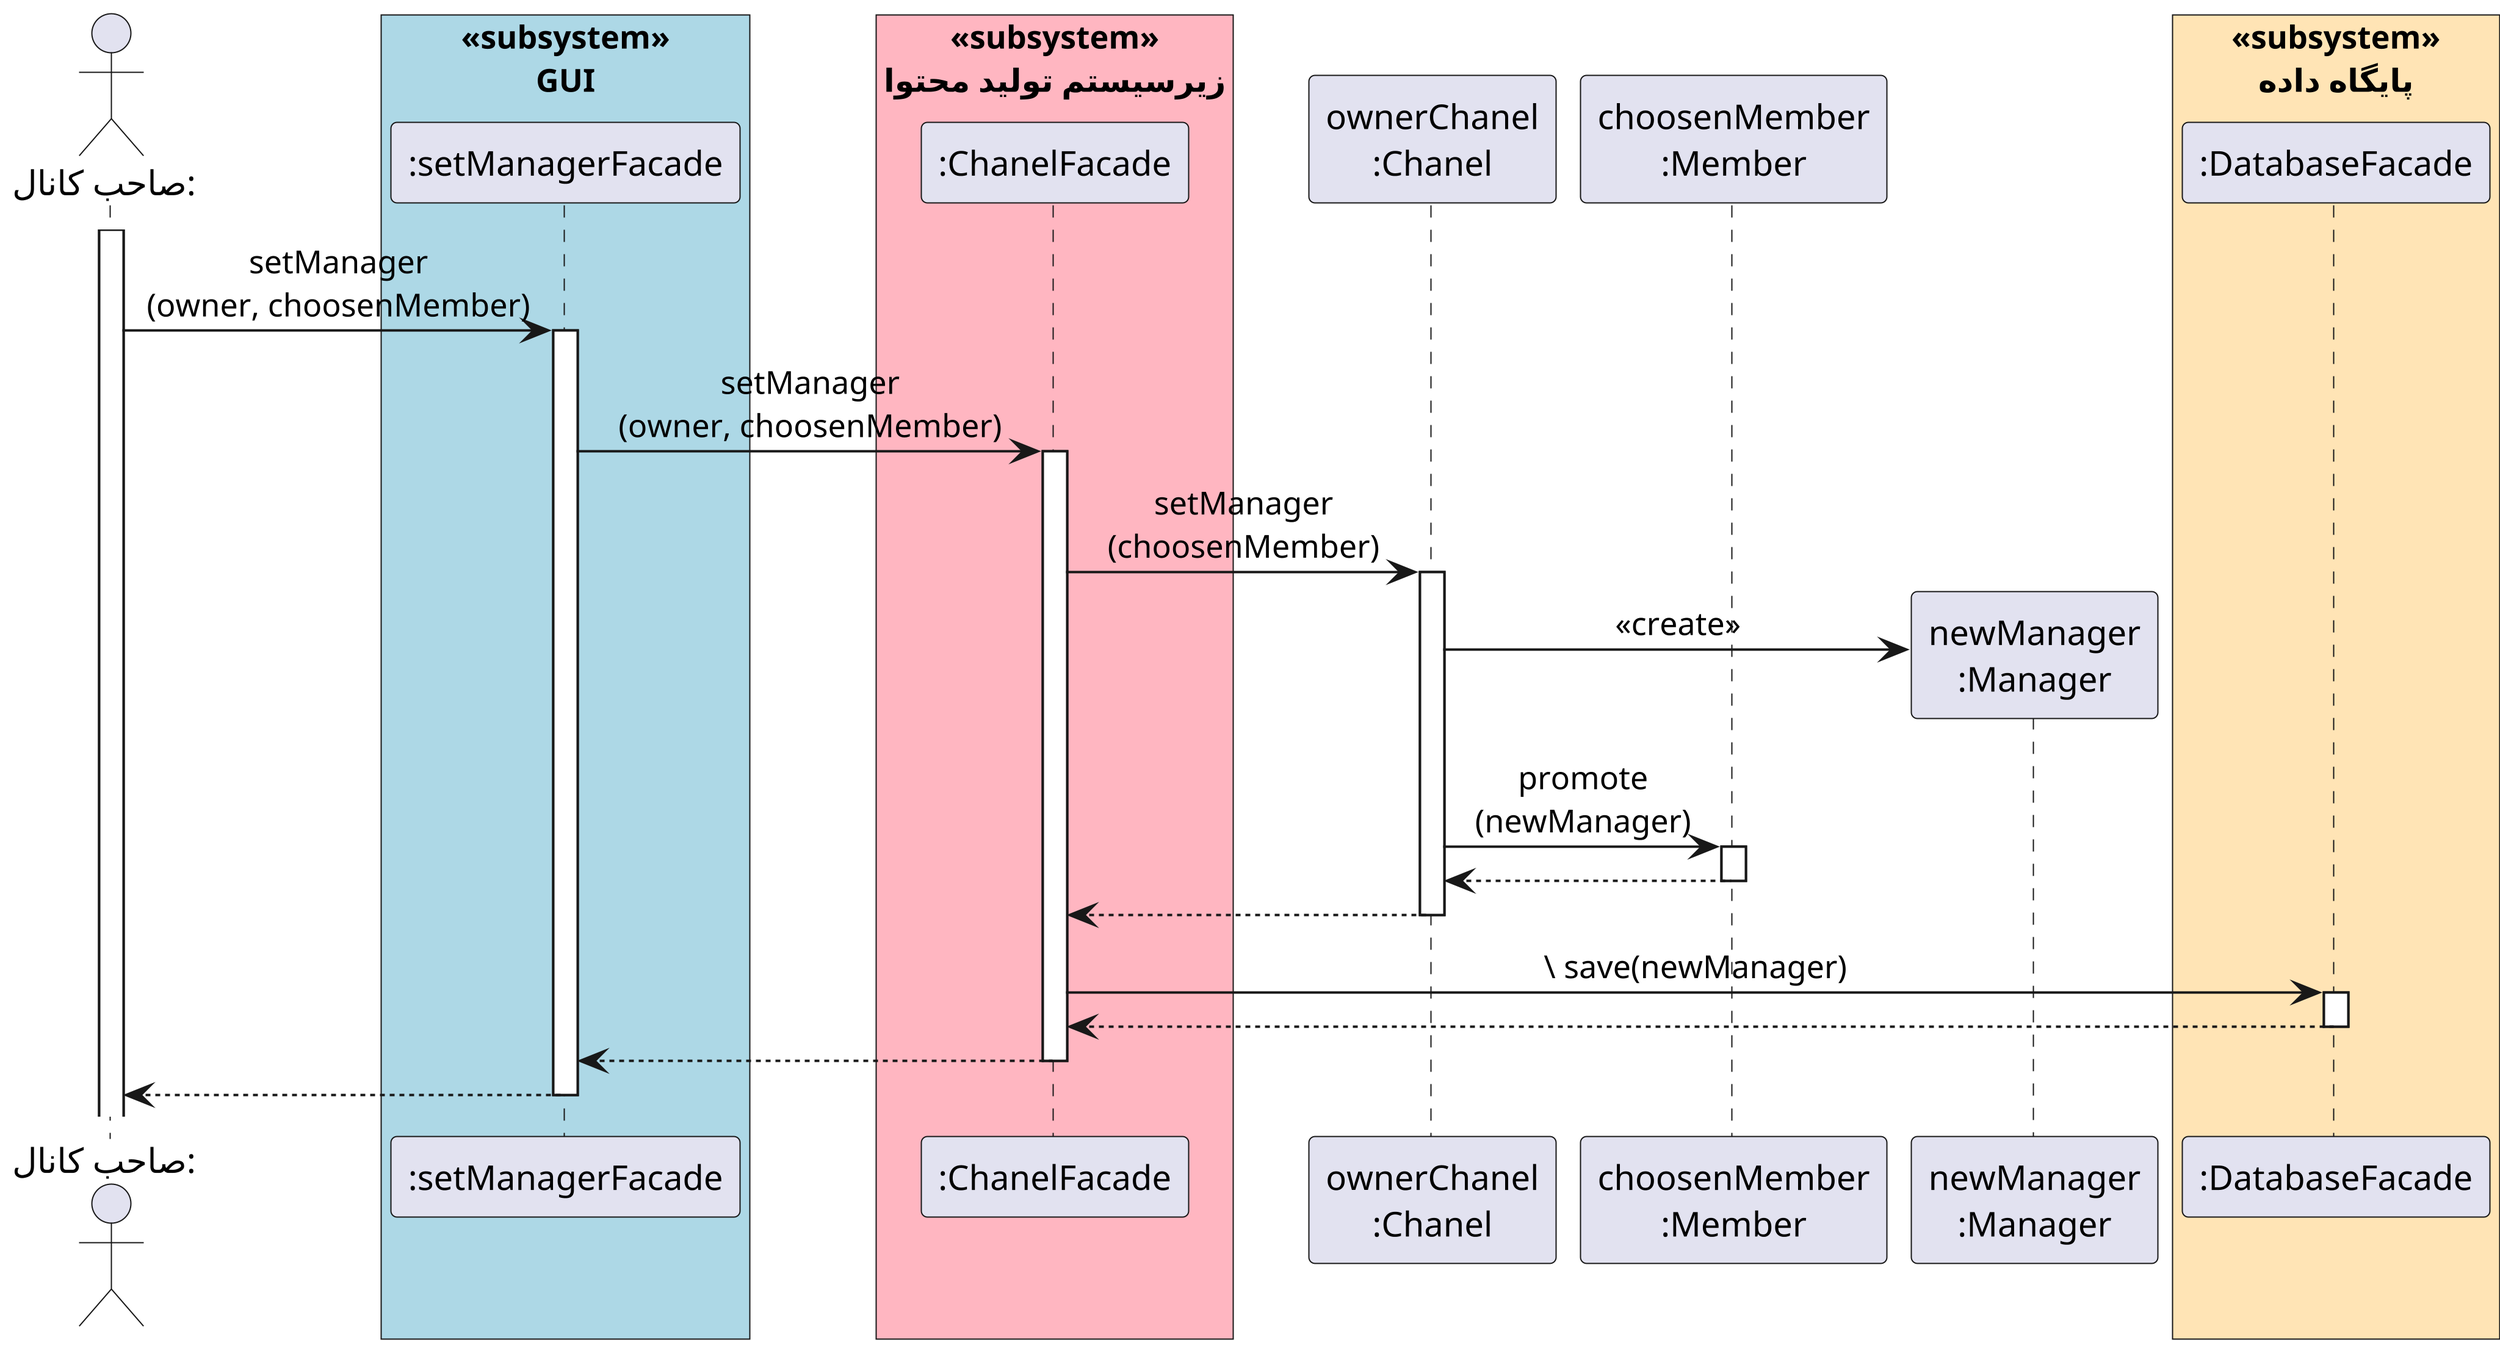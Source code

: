@startuml choose_manager


scale 4
skinparam DefaultFontName Vazir
skinparam DefaultTextAlignment center


actor ":صاحب کانال" as owner
box "«subsystem»\nGUI" #LightBlue
participant ":setManagerFacade" as ui
end box
box "«subsystem»\nزیرسیستم تولید محتوا" #LightPink
participant ":ChanelFacade" as chanelFacade
end box
participant "ownerChanel\n:Chanel" as chanel
participant "choosenMember\n:Member" as member
participant "newManager\n:Manager" as manager
box "«subsystem»\nپایگاه داده" #Moccasin
participant ":DatabaseFacade" as db
end box


activate owner
owner -> ui: setManager\n(owner, choosenMember)
activate ui
ui -> chanelFacade: setManager\n(owner, choosenMember)
activate chanelFacade
chanelFacade -> chanel: setManager\n(choosenMember)
activate chanel
chanel -> manager **: «create»
chanel -> member: promote\n(newManager)
activate member
member --> chanel
deactivate member
chanel --> chanelFacade
deactivate chanel
chanelFacade -> db:\ save(newManager)
activate db
db --> chanelFacade
deactivate db
chanelFacade --> ui
deactivate chanelFacade
ui --> owner
deactivate ui


@enduml